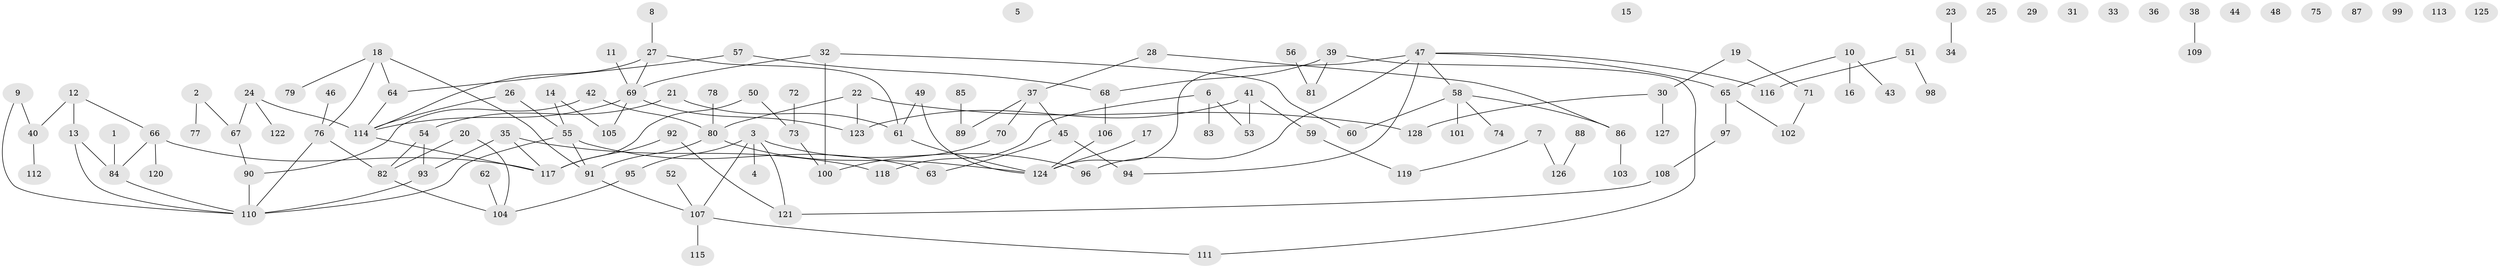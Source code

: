 // Generated by graph-tools (version 1.1) at 2025/40/03/09/25 04:40:01]
// undirected, 128 vertices, 141 edges
graph export_dot {
graph [start="1"]
  node [color=gray90,style=filled];
  1;
  2;
  3;
  4;
  5;
  6;
  7;
  8;
  9;
  10;
  11;
  12;
  13;
  14;
  15;
  16;
  17;
  18;
  19;
  20;
  21;
  22;
  23;
  24;
  25;
  26;
  27;
  28;
  29;
  30;
  31;
  32;
  33;
  34;
  35;
  36;
  37;
  38;
  39;
  40;
  41;
  42;
  43;
  44;
  45;
  46;
  47;
  48;
  49;
  50;
  51;
  52;
  53;
  54;
  55;
  56;
  57;
  58;
  59;
  60;
  61;
  62;
  63;
  64;
  65;
  66;
  67;
  68;
  69;
  70;
  71;
  72;
  73;
  74;
  75;
  76;
  77;
  78;
  79;
  80;
  81;
  82;
  83;
  84;
  85;
  86;
  87;
  88;
  89;
  90;
  91;
  92;
  93;
  94;
  95;
  96;
  97;
  98;
  99;
  100;
  101;
  102;
  103;
  104;
  105;
  106;
  107;
  108;
  109;
  110;
  111;
  112;
  113;
  114;
  115;
  116;
  117;
  118;
  119;
  120;
  121;
  122;
  123;
  124;
  125;
  126;
  127;
  128;
  1 -- 84;
  2 -- 67;
  2 -- 77;
  3 -- 4;
  3 -- 95;
  3 -- 96;
  3 -- 107;
  3 -- 121;
  6 -- 53;
  6 -- 83;
  6 -- 118;
  7 -- 119;
  7 -- 126;
  8 -- 27;
  9 -- 40;
  9 -- 110;
  10 -- 16;
  10 -- 43;
  10 -- 65;
  11 -- 69;
  12 -- 13;
  12 -- 40;
  12 -- 66;
  13 -- 84;
  13 -- 110;
  14 -- 55;
  14 -- 105;
  17 -- 124;
  18 -- 64;
  18 -- 76;
  18 -- 79;
  18 -- 91;
  19 -- 30;
  19 -- 71;
  20 -- 82;
  20 -- 104;
  21 -- 54;
  21 -- 61;
  22 -- 80;
  22 -- 123;
  22 -- 128;
  23 -- 34;
  24 -- 67;
  24 -- 114;
  24 -- 122;
  26 -- 55;
  26 -- 114;
  27 -- 61;
  27 -- 69;
  27 -- 114;
  28 -- 37;
  28 -- 86;
  30 -- 127;
  30 -- 128;
  32 -- 60;
  32 -- 69;
  32 -- 100;
  35 -- 93;
  35 -- 117;
  35 -- 118;
  37 -- 45;
  37 -- 70;
  37 -- 89;
  38 -- 109;
  39 -- 68;
  39 -- 81;
  39 -- 111;
  40 -- 112;
  41 -- 53;
  41 -- 59;
  41 -- 123;
  42 -- 80;
  42 -- 90;
  45 -- 63;
  45 -- 94;
  46 -- 76;
  47 -- 58;
  47 -- 65;
  47 -- 94;
  47 -- 96;
  47 -- 116;
  47 -- 124;
  49 -- 61;
  49 -- 124;
  50 -- 73;
  50 -- 117;
  51 -- 98;
  51 -- 116;
  52 -- 107;
  54 -- 82;
  54 -- 93;
  55 -- 63;
  55 -- 91;
  55 -- 110;
  56 -- 81;
  57 -- 64;
  57 -- 68;
  58 -- 60;
  58 -- 74;
  58 -- 86;
  58 -- 101;
  59 -- 119;
  61 -- 124;
  62 -- 104;
  64 -- 114;
  65 -- 97;
  65 -- 102;
  66 -- 84;
  66 -- 117;
  66 -- 120;
  67 -- 90;
  68 -- 106;
  69 -- 105;
  69 -- 114;
  69 -- 123;
  70 -- 100;
  71 -- 102;
  72 -- 73;
  73 -- 100;
  76 -- 82;
  76 -- 110;
  78 -- 80;
  80 -- 91;
  80 -- 124;
  82 -- 104;
  84 -- 110;
  85 -- 89;
  86 -- 103;
  88 -- 126;
  90 -- 110;
  91 -- 107;
  92 -- 117;
  92 -- 121;
  93 -- 110;
  95 -- 104;
  97 -- 108;
  106 -- 124;
  107 -- 111;
  107 -- 115;
  108 -- 121;
  114 -- 117;
}
